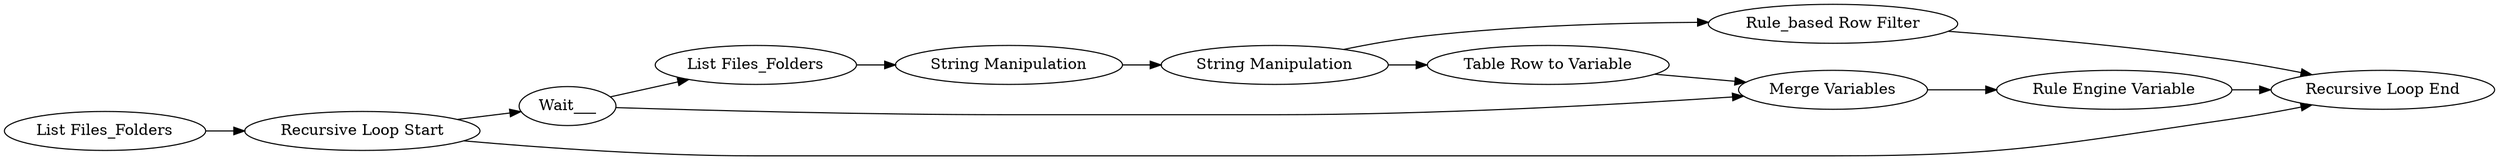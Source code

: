 digraph {
	4371 -> 4167
	4167 -> 4374
	4374 -> 4376
	4369 -> 4370
	4375 -> 4161
	4371 -> 4372
	4376 -> 4375
	4370 -> 4368
	4368 -> 4372
	4375 -> 4369
	4167 -> 4370
	4161 -> 4372
	4373 -> 4371
	4161 [label="Rule_based Row Filter"]
	4372 [label="Recursive Loop End"]
	4375 [label="String Manipulation"]
	4370 [label="Merge Variables"]
	4368 [label="Rule Engine Variable"]
	4167 [label=Wait___]
	4373 [label="List Files_Folders"]
	4374 [label="List Files_Folders"]
	4371 [label="Recursive Loop Start"]
	4369 [label="Table Row to Variable"]
	4376 [label="String Manipulation"]
	rankdir=LR
}
